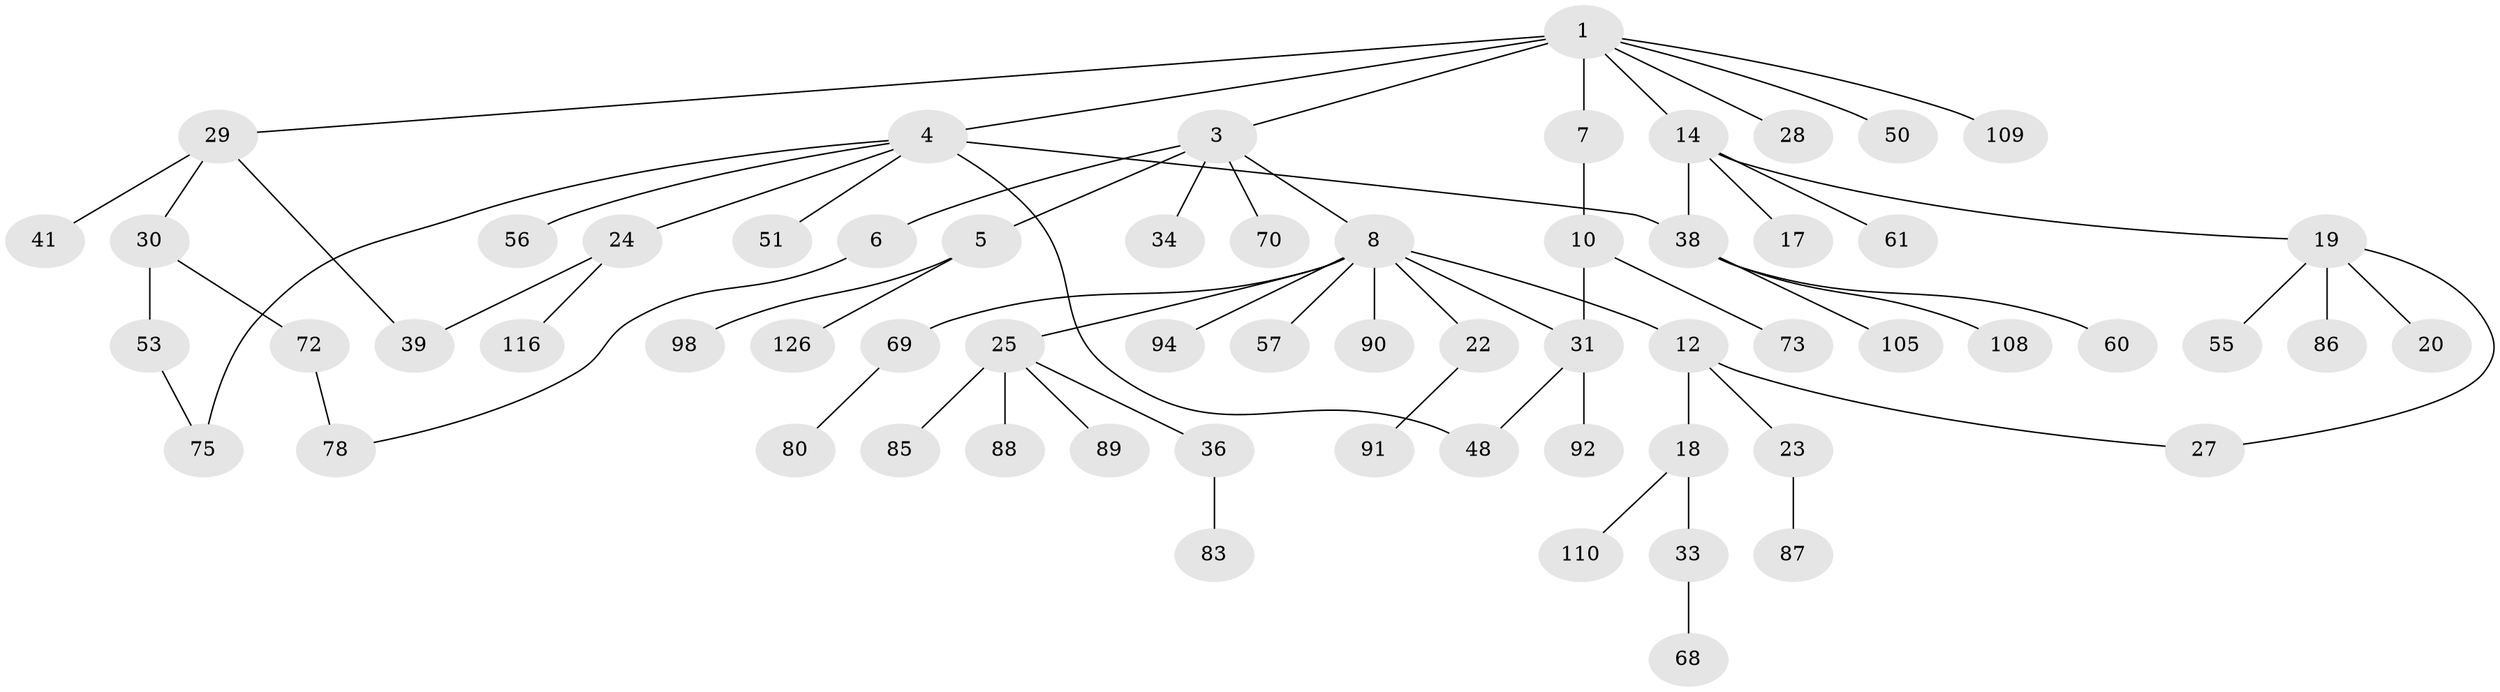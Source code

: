 // original degree distribution, {5: 0.047244094488188976, 6: 0.031496062992125984, 3: 0.1732283464566929, 2: 0.25984251968503935, 7: 0.007874015748031496, 4: 0.047244094488188976, 1: 0.4330708661417323}
// Generated by graph-tools (version 1.1) at 2025/13/03/09/25 04:13:28]
// undirected, 63 vertices, 69 edges
graph export_dot {
graph [start="1"]
  node [color=gray90,style=filled];
  1 [super="+81+2"];
  3 [super="+16"];
  4 [super="+9"];
  5;
  6 [super="+37"];
  7 [super="+93"];
  8 [super="+11+15"];
  10;
  12;
  14;
  17 [super="+21+32"];
  18;
  19 [super="+26+47"];
  20;
  22 [super="+45"];
  23 [super="+117"];
  24;
  25 [super="+71+54"];
  27 [super="+84"];
  28 [super="+123"];
  29 [super="+62+49"];
  30 [super="+66+35"];
  31;
  33;
  34;
  36;
  38;
  39;
  41;
  48 [super="+102+58"];
  50;
  51;
  53 [super="+115"];
  55;
  56;
  57;
  60;
  61;
  68;
  69;
  70;
  72;
  73;
  75 [super="+76"];
  78 [super="+101"];
  80;
  83;
  85;
  86;
  87 [super="+122"];
  88;
  89;
  90;
  91;
  92 [super="+103"];
  94;
  98;
  105;
  108;
  109;
  110;
  116;
  126;
  1 -- 3;
  1 -- 4 [weight=2];
  1 -- 28;
  1 -- 109;
  1 -- 50;
  1 -- 7;
  1 -- 29;
  1 -- 14;
  3 -- 5;
  3 -- 6;
  3 -- 8;
  3 -- 34;
  3 -- 70;
  4 -- 38;
  4 -- 48;
  4 -- 51;
  4 -- 24;
  4 -- 56;
  4 -- 75;
  5 -- 98;
  5 -- 126;
  6 -- 78;
  7 -- 10;
  8 -- 22;
  8 -- 25;
  8 -- 69 [weight=2];
  8 -- 57;
  8 -- 90;
  8 -- 12;
  8 -- 94;
  8 -- 31;
  10 -- 73;
  10 -- 31;
  12 -- 18;
  12 -- 23;
  12 -- 27;
  14 -- 17;
  14 -- 19;
  14 -- 38;
  14 -- 61;
  18 -- 33;
  18 -- 110;
  19 -- 20;
  19 -- 27;
  19 -- 55;
  19 -- 86;
  22 -- 91;
  23 -- 87;
  24 -- 39;
  24 -- 116;
  25 -- 36;
  25 -- 89;
  25 -- 85;
  25 -- 88;
  29 -- 30;
  29 -- 41;
  29 -- 39;
  30 -- 72;
  30 -- 53;
  31 -- 92;
  31 -- 48;
  33 -- 68;
  36 -- 83;
  38 -- 60;
  38 -- 105;
  38 -- 108;
  53 -- 75;
  69 -- 80;
  72 -- 78;
}
